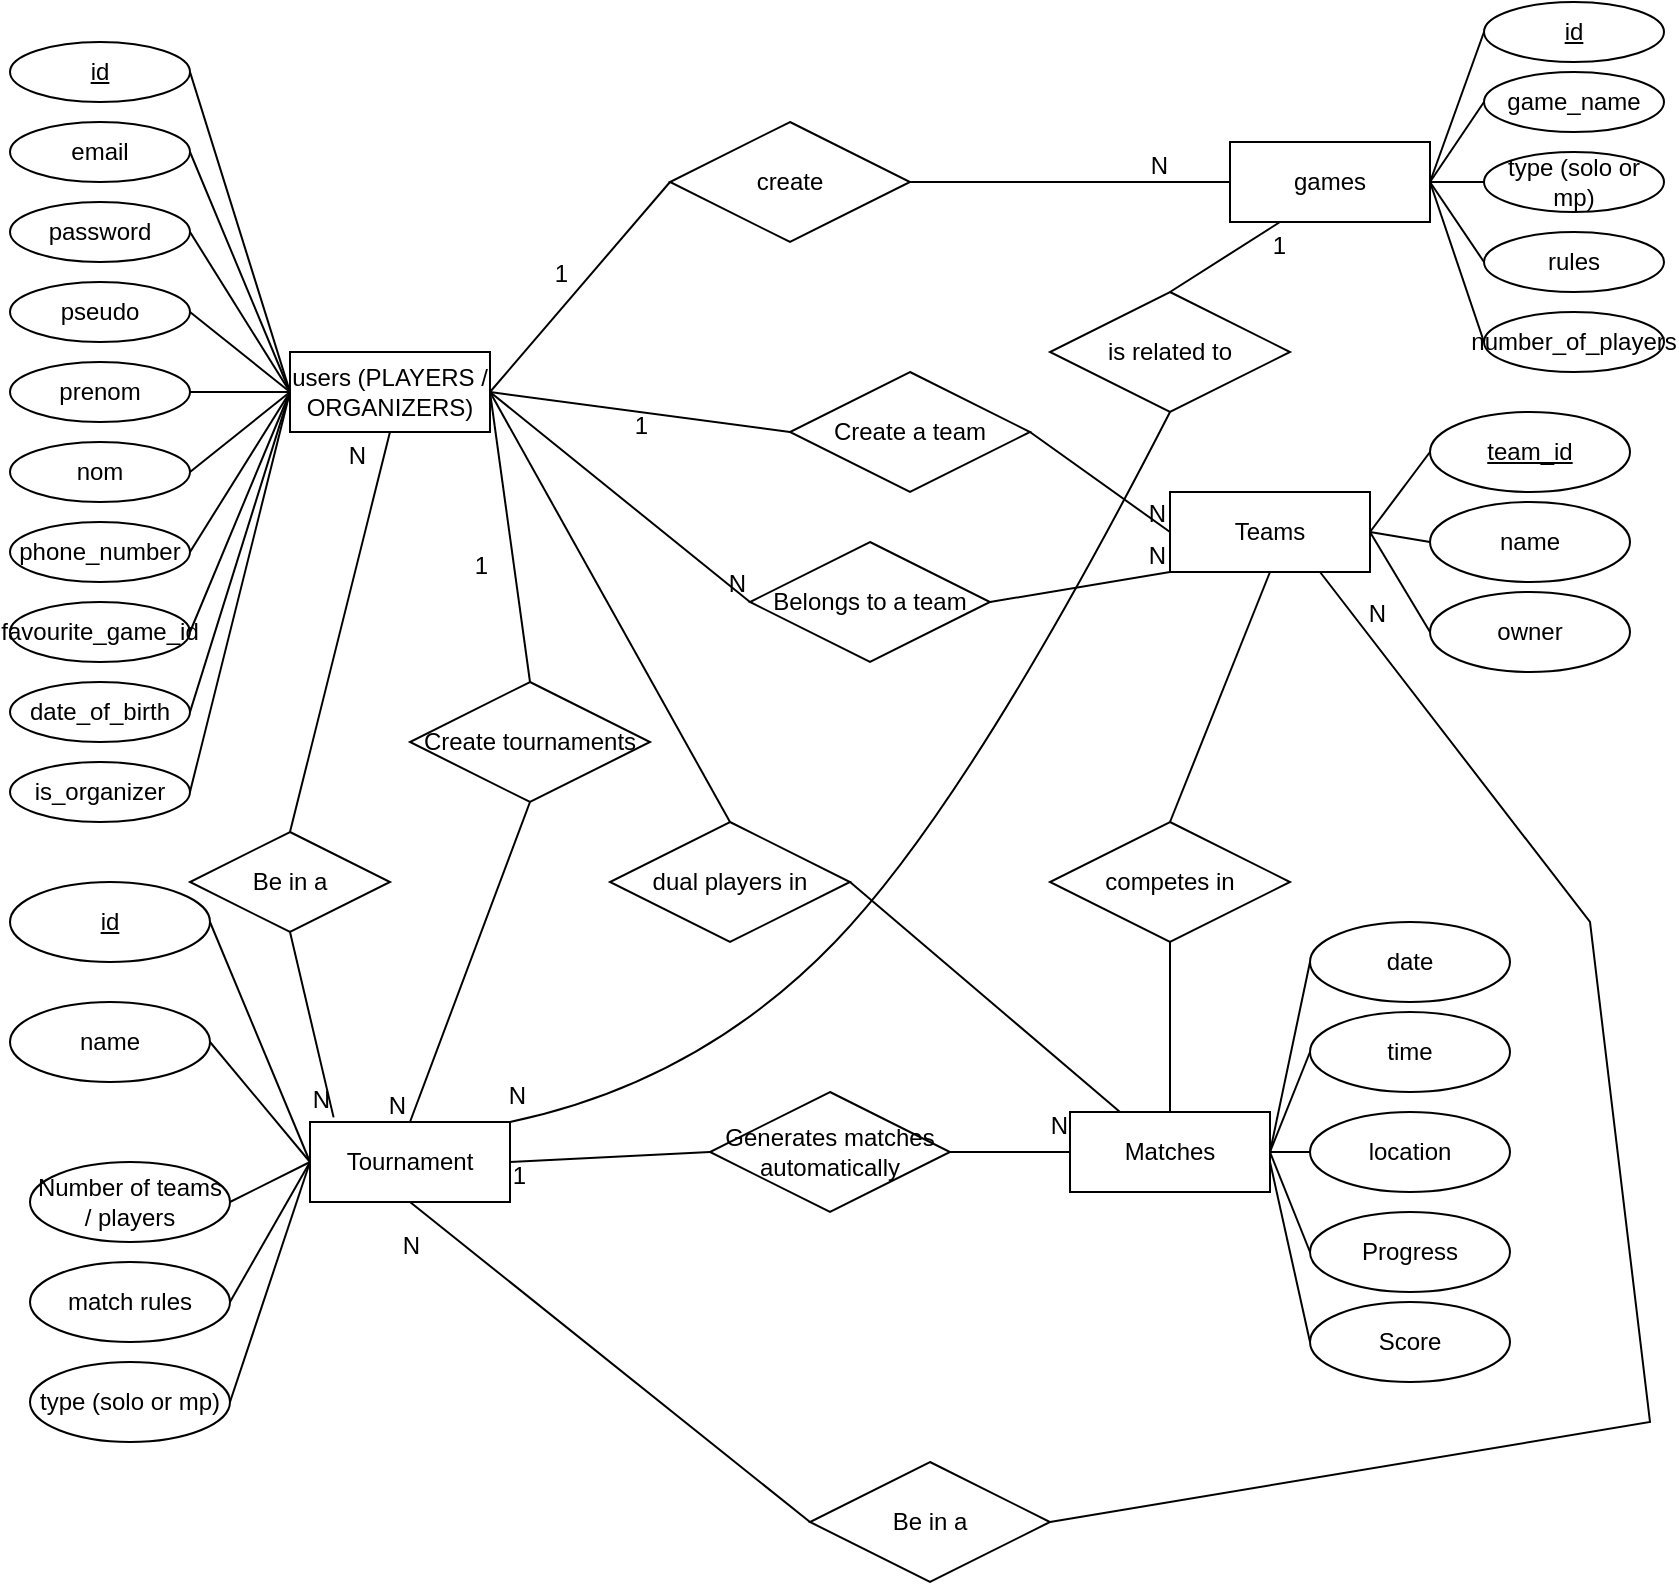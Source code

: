 <mxfile version="24.8.0">
  <diagram name="Page-1" id="dxS2voYi_fQU9Kj5kHAL">
    <mxGraphModel dx="1938" dy="546" grid="1" gridSize="10" guides="1" tooltips="1" connect="1" arrows="1" fold="1" page="1" pageScale="1" pageWidth="827" pageHeight="1169" math="0" shadow="0">
      <root>
        <mxCell id="0" />
        <mxCell id="1" parent="0" />
        <mxCell id="lavEPMPujCgkWkEhyv1W-47" value="number_of_players" style="ellipse;whiteSpace=wrap;html=1;align=center;" parent="1" vertex="1">
          <mxGeometry x="737" y="195" width="90" height="30" as="geometry" />
        </mxCell>
        <mxCell id="lavEPMPujCgkWkEhyv1W-2" value="users (PLAYERS / ORGANIZERS)" style="whiteSpace=wrap;html=1;align=center;" parent="1" vertex="1">
          <mxGeometry x="140" y="215" width="100" height="40" as="geometry" />
        </mxCell>
        <mxCell id="lavEPMPujCgkWkEhyv1W-6" value="email" style="ellipse;whiteSpace=wrap;html=1;align=center;" parent="1" vertex="1">
          <mxGeometry y="100" width="90" height="30" as="geometry" />
        </mxCell>
        <mxCell id="lavEPMPujCgkWkEhyv1W-7" value="password" style="ellipse;whiteSpace=wrap;html=1;align=center;" parent="1" vertex="1">
          <mxGeometry y="140" width="90" height="30" as="geometry" />
        </mxCell>
        <mxCell id="lavEPMPujCgkWkEhyv1W-8" value="pseudo" style="ellipse;whiteSpace=wrap;html=1;align=center;" parent="1" vertex="1">
          <mxGeometry y="180" width="90" height="30" as="geometry" />
        </mxCell>
        <mxCell id="lavEPMPujCgkWkEhyv1W-9" value="prenom" style="ellipse;whiteSpace=wrap;html=1;align=center;" parent="1" vertex="1">
          <mxGeometry y="220" width="90" height="30" as="geometry" />
        </mxCell>
        <mxCell id="lavEPMPujCgkWkEhyv1W-10" value="nom" style="ellipse;whiteSpace=wrap;html=1;align=center;" parent="1" vertex="1">
          <mxGeometry y="260" width="90" height="30" as="geometry" />
        </mxCell>
        <mxCell id="lavEPMPujCgkWkEhyv1W-11" value="phone_number" style="ellipse;whiteSpace=wrap;html=1;align=center;" parent="1" vertex="1">
          <mxGeometry y="300" width="90" height="30" as="geometry" />
        </mxCell>
        <mxCell id="lavEPMPujCgkWkEhyv1W-12" value="favourite_game_id" style="ellipse;whiteSpace=wrap;html=1;align=center;" parent="1" vertex="1">
          <mxGeometry y="340" width="90" height="30" as="geometry" />
        </mxCell>
        <mxCell id="lavEPMPujCgkWkEhyv1W-13" value="date_of_birth" style="ellipse;whiteSpace=wrap;html=1;align=center;" parent="1" vertex="1">
          <mxGeometry y="380" width="90" height="30" as="geometry" />
        </mxCell>
        <mxCell id="lavEPMPujCgkWkEhyv1W-17" value="" style="endArrow=none;html=1;rounded=0;exitX=1;exitY=0.5;exitDx=0;exitDy=0;entryX=0;entryY=0.5;entryDx=0;entryDy=0;" parent="1" source="lavEPMPujCgkWkEhyv1W-6" target="lavEPMPujCgkWkEhyv1W-2" edge="1">
          <mxGeometry relative="1" as="geometry">
            <mxPoint x="180" y="130" as="sourcePoint" />
            <mxPoint x="340" y="130" as="targetPoint" />
          </mxGeometry>
        </mxCell>
        <mxCell id="lavEPMPujCgkWkEhyv1W-18" value="" style="endArrow=none;html=1;rounded=0;exitX=1;exitY=0.5;exitDx=0;exitDy=0;entryX=0;entryY=0.5;entryDx=0;entryDy=0;" parent="1" source="lavEPMPujCgkWkEhyv1W-7" target="lavEPMPujCgkWkEhyv1W-2" edge="1">
          <mxGeometry relative="1" as="geometry">
            <mxPoint x="200" y="130" as="sourcePoint" />
            <mxPoint x="360" y="130" as="targetPoint" />
          </mxGeometry>
        </mxCell>
        <mxCell id="lavEPMPujCgkWkEhyv1W-19" value="" style="endArrow=none;html=1;rounded=0;exitX=1;exitY=0.5;exitDx=0;exitDy=0;entryX=0;entryY=0.5;entryDx=0;entryDy=0;" parent="1" source="lavEPMPujCgkWkEhyv1W-8" target="lavEPMPujCgkWkEhyv1W-2" edge="1">
          <mxGeometry relative="1" as="geometry">
            <mxPoint x="280" y="120" as="sourcePoint" />
            <mxPoint x="440" y="120" as="targetPoint" />
          </mxGeometry>
        </mxCell>
        <mxCell id="lavEPMPujCgkWkEhyv1W-20" value="" style="endArrow=none;html=1;rounded=0;exitX=1;exitY=0.5;exitDx=0;exitDy=0;entryX=0;entryY=0.5;entryDx=0;entryDy=0;" parent="1" source="lavEPMPujCgkWkEhyv1W-9" target="lavEPMPujCgkWkEhyv1W-2" edge="1">
          <mxGeometry relative="1" as="geometry">
            <mxPoint x="200" y="130" as="sourcePoint" />
            <mxPoint x="360" y="130" as="targetPoint" />
          </mxGeometry>
        </mxCell>
        <mxCell id="lavEPMPujCgkWkEhyv1W-21" value="" style="endArrow=none;html=1;rounded=0;exitX=1;exitY=0.5;exitDx=0;exitDy=0;entryX=0;entryY=0.5;entryDx=0;entryDy=0;" parent="1" source="lavEPMPujCgkWkEhyv1W-10" target="lavEPMPujCgkWkEhyv1W-2" edge="1">
          <mxGeometry relative="1" as="geometry">
            <mxPoint x="260" y="150" as="sourcePoint" />
            <mxPoint x="420" y="150" as="targetPoint" />
          </mxGeometry>
        </mxCell>
        <mxCell id="lavEPMPujCgkWkEhyv1W-22" value="" style="endArrow=none;html=1;rounded=0;exitX=1;exitY=0.5;exitDx=0;exitDy=0;entryX=0;entryY=0.5;entryDx=0;entryDy=0;" parent="1" source="lavEPMPujCgkWkEhyv1W-11" target="lavEPMPujCgkWkEhyv1W-2" edge="1">
          <mxGeometry relative="1" as="geometry">
            <mxPoint x="220" y="320" as="sourcePoint" />
            <mxPoint x="380" y="320" as="targetPoint" />
          </mxGeometry>
        </mxCell>
        <mxCell id="lavEPMPujCgkWkEhyv1W-23" value="" style="endArrow=none;html=1;rounded=0;exitX=1;exitY=0.5;exitDx=0;exitDy=0;entryX=0;entryY=0.5;entryDx=0;entryDy=0;" parent="1" source="lavEPMPujCgkWkEhyv1W-12" target="lavEPMPujCgkWkEhyv1W-2" edge="1">
          <mxGeometry relative="1" as="geometry">
            <mxPoint x="170" y="360" as="sourcePoint" />
            <mxPoint x="230" y="340" as="targetPoint" />
          </mxGeometry>
        </mxCell>
        <mxCell id="lavEPMPujCgkWkEhyv1W-24" value="" style="endArrow=none;html=1;rounded=0;exitX=1;exitY=0.5;exitDx=0;exitDy=0;entryX=0;entryY=0.5;entryDx=0;entryDy=0;" parent="1" source="lavEPMPujCgkWkEhyv1W-13" target="lavEPMPujCgkWkEhyv1W-2" edge="1">
          <mxGeometry relative="1" as="geometry">
            <mxPoint x="130" y="400" as="sourcePoint" />
            <mxPoint x="180" y="350" as="targetPoint" />
          </mxGeometry>
        </mxCell>
        <mxCell id="lavEPMPujCgkWkEhyv1W-25" value="create" style="shape=rhombus;perimeter=rhombusPerimeter;whiteSpace=wrap;html=1;align=center;" parent="1" vertex="1">
          <mxGeometry x="330" y="100" width="120" height="60" as="geometry" />
        </mxCell>
        <mxCell id="lavEPMPujCgkWkEhyv1W-27" value="" style="endArrow=none;html=1;rounded=0;exitX=1;exitY=0.5;exitDx=0;exitDy=0;entryX=0;entryY=0.5;entryDx=0;entryDy=0;" parent="1" source="lavEPMPujCgkWkEhyv1W-2" target="lavEPMPujCgkWkEhyv1W-25" edge="1">
          <mxGeometry relative="1" as="geometry">
            <mxPoint x="270" y="230" as="sourcePoint" />
            <mxPoint x="430" y="230" as="targetPoint" />
          </mxGeometry>
        </mxCell>
        <mxCell id="lavEPMPujCgkWkEhyv1W-28" value="1" style="resizable=0;html=1;whiteSpace=wrap;align=right;verticalAlign=bottom;" parent="lavEPMPujCgkWkEhyv1W-27" connectable="0" vertex="1">
          <mxGeometry x="1" relative="1" as="geometry">
            <mxPoint x="-50" y="55" as="offset" />
          </mxGeometry>
        </mxCell>
        <mxCell id="lavEPMPujCgkWkEhyv1W-29" value="" style="endArrow=none;html=1;rounded=0;exitX=1;exitY=0.5;exitDx=0;exitDy=0;entryX=0;entryY=0.5;entryDx=0;entryDy=0;" parent="1" source="lavEPMPujCgkWkEhyv1W-25" target="lavEPMPujCgkWkEhyv1W-31" edge="1">
          <mxGeometry relative="1" as="geometry">
            <mxPoint x="460" y="240" as="sourcePoint" />
            <mxPoint x="620" y="240" as="targetPoint" />
          </mxGeometry>
        </mxCell>
        <mxCell id="lavEPMPujCgkWkEhyv1W-30" value="N" style="resizable=0;html=1;whiteSpace=wrap;align=right;verticalAlign=bottom;" parent="lavEPMPujCgkWkEhyv1W-29" connectable="0" vertex="1">
          <mxGeometry x="1" relative="1" as="geometry">
            <mxPoint x="-30" as="offset" />
          </mxGeometry>
        </mxCell>
        <mxCell id="lavEPMPujCgkWkEhyv1W-31" value="games" style="whiteSpace=wrap;html=1;align=center;" parent="1" vertex="1">
          <mxGeometry x="610" y="110" width="100" height="40" as="geometry" />
        </mxCell>
        <mxCell id="lavEPMPujCgkWkEhyv1W-33" value="game_name" style="ellipse;whiteSpace=wrap;html=1;align=center;" parent="1" vertex="1">
          <mxGeometry x="737" y="75" width="90" height="30" as="geometry" />
        </mxCell>
        <mxCell id="lavEPMPujCgkWkEhyv1W-34" value="type (solo or mp)" style="ellipse;whiteSpace=wrap;html=1;align=center;" parent="1" vertex="1">
          <mxGeometry x="737" y="115" width="90" height="30" as="geometry" />
        </mxCell>
        <mxCell id="lavEPMPujCgkWkEhyv1W-35" value="rules" style="ellipse;whiteSpace=wrap;html=1;align=center;" parent="1" vertex="1">
          <mxGeometry x="737" y="155" width="90" height="30" as="geometry" />
        </mxCell>
        <mxCell id="lavEPMPujCgkWkEhyv1W-50" value="" style="endArrow=none;html=1;rounded=0;exitX=1;exitY=0.5;exitDx=0;exitDy=0;entryX=0;entryY=0.5;entryDx=0;entryDy=0;" parent="1" source="lavEPMPujCgkWkEhyv1W-31" target="lavEPMPujCgkWkEhyv1W-33" edge="1">
          <mxGeometry relative="1" as="geometry">
            <mxPoint x="590" y="290" as="sourcePoint" />
            <mxPoint x="750" y="290" as="targetPoint" />
          </mxGeometry>
        </mxCell>
        <mxCell id="lavEPMPujCgkWkEhyv1W-51" value="" style="endArrow=none;html=1;rounded=0;exitX=1;exitY=0.5;exitDx=0;exitDy=0;entryX=0;entryY=0.5;entryDx=0;entryDy=0;" parent="1" source="lavEPMPujCgkWkEhyv1W-31" target="lavEPMPujCgkWkEhyv1W-34" edge="1">
          <mxGeometry relative="1" as="geometry">
            <mxPoint x="640" y="230" as="sourcePoint" />
            <mxPoint x="800" y="230" as="targetPoint" />
          </mxGeometry>
        </mxCell>
        <mxCell id="lavEPMPujCgkWkEhyv1W-52" value="" style="endArrow=none;html=1;rounded=0;exitX=1;exitY=0.5;exitDx=0;exitDy=0;entryX=0;entryY=0.5;entryDx=0;entryDy=0;" parent="1" source="lavEPMPujCgkWkEhyv1W-31" target="lavEPMPujCgkWkEhyv1W-35" edge="1">
          <mxGeometry relative="1" as="geometry">
            <mxPoint x="640" y="220" as="sourcePoint" />
            <mxPoint x="800" y="220" as="targetPoint" />
          </mxGeometry>
        </mxCell>
        <mxCell id="lavEPMPujCgkWkEhyv1W-53" value="" style="endArrow=none;html=1;rounded=0;exitX=1;exitY=0.5;exitDx=0;exitDy=0;entryX=0;entryY=0.5;entryDx=0;entryDy=0;" parent="1" source="lavEPMPujCgkWkEhyv1W-31" target="lavEPMPujCgkWkEhyv1W-47" edge="1">
          <mxGeometry relative="1" as="geometry">
            <mxPoint x="667" y="320" as="sourcePoint" />
            <mxPoint x="827" y="320" as="targetPoint" />
          </mxGeometry>
        </mxCell>
        <mxCell id="lavEPMPujCgkWkEhyv1W-54" value="Create tournaments" style="shape=rhombus;perimeter=rhombusPerimeter;whiteSpace=wrap;html=1;align=center;" parent="1" vertex="1">
          <mxGeometry x="200" y="380" width="120" height="60" as="geometry" />
        </mxCell>
        <mxCell id="lavEPMPujCgkWkEhyv1W-56" value="" style="endArrow=none;html=1;rounded=0;exitX=1;exitY=0.5;exitDx=0;exitDy=0;entryX=0.5;entryY=0;entryDx=0;entryDy=0;" parent="1" source="lavEPMPujCgkWkEhyv1W-2" target="lavEPMPujCgkWkEhyv1W-54" edge="1">
          <mxGeometry relative="1" as="geometry">
            <mxPoint x="260" y="330" as="sourcePoint" />
            <mxPoint x="420" y="330" as="targetPoint" />
          </mxGeometry>
        </mxCell>
        <mxCell id="lavEPMPujCgkWkEhyv1W-57" value="1" style="resizable=0;html=1;whiteSpace=wrap;align=right;verticalAlign=bottom;" parent="lavEPMPujCgkWkEhyv1W-56" connectable="0" vertex="1">
          <mxGeometry x="1" relative="1" as="geometry">
            <mxPoint x="-20" y="-50" as="offset" />
          </mxGeometry>
        </mxCell>
        <mxCell id="lavEPMPujCgkWkEhyv1W-58" value="" style="endArrow=none;html=1;rounded=0;exitX=0.5;exitY=1;exitDx=0;exitDy=0;entryX=0.5;entryY=0;entryDx=0;entryDy=0;" parent="1" source="lavEPMPujCgkWkEhyv1W-54" target="lavEPMPujCgkWkEhyv1W-60" edge="1">
          <mxGeometry relative="1" as="geometry">
            <mxPoint x="300" y="560" as="sourcePoint" />
            <mxPoint x="210" y="550" as="targetPoint" />
          </mxGeometry>
        </mxCell>
        <mxCell id="lavEPMPujCgkWkEhyv1W-59" value="N" style="resizable=0;html=1;whiteSpace=wrap;align=right;verticalAlign=bottom;" parent="lavEPMPujCgkWkEhyv1W-58" connectable="0" vertex="1">
          <mxGeometry x="1" relative="1" as="geometry" />
        </mxCell>
        <mxCell id="lavEPMPujCgkWkEhyv1W-60" value="Tournament" style="whiteSpace=wrap;html=1;align=center;" parent="1" vertex="1">
          <mxGeometry x="150" y="600" width="100" height="40" as="geometry" />
        </mxCell>
        <mxCell id="lavEPMPujCgkWkEhyv1W-62" value="Number of teams / players" style="ellipse;whiteSpace=wrap;html=1;align=center;" parent="1" vertex="1">
          <mxGeometry x="10" y="620" width="100" height="40" as="geometry" />
        </mxCell>
        <mxCell id="lavEPMPujCgkWkEhyv1W-63" value="match rules" style="ellipse;whiteSpace=wrap;html=1;align=center;" parent="1" vertex="1">
          <mxGeometry x="10" y="670" width="100" height="40" as="geometry" />
        </mxCell>
        <mxCell id="lavEPMPujCgkWkEhyv1W-67" value="" style="endArrow=none;html=1;rounded=0;exitX=1;exitY=0.5;exitDx=0;exitDy=0;entryX=0;entryY=0.5;entryDx=0;entryDy=0;" parent="1" source="lavEPMPujCgkWkEhyv1W-62" target="lavEPMPujCgkWkEhyv1W-60" edge="1">
          <mxGeometry relative="1" as="geometry">
            <mxPoint x="200" y="650" as="sourcePoint" />
            <mxPoint x="360" y="650" as="targetPoint" />
          </mxGeometry>
        </mxCell>
        <mxCell id="lavEPMPujCgkWkEhyv1W-69" value="" style="endArrow=none;html=1;rounded=0;exitX=1;exitY=0.5;exitDx=0;exitDy=0;entryX=0;entryY=0.5;entryDx=0;entryDy=0;" parent="1" source="lavEPMPujCgkWkEhyv1W-63" target="lavEPMPujCgkWkEhyv1W-60" edge="1">
          <mxGeometry relative="1" as="geometry">
            <mxPoint x="160" y="680" as="sourcePoint" />
            <mxPoint x="320" y="680" as="targetPoint" />
          </mxGeometry>
        </mxCell>
        <mxCell id="lavEPMPujCgkWkEhyv1W-70" value="Create a team" style="shape=rhombus;perimeter=rhombusPerimeter;whiteSpace=wrap;html=1;align=center;" parent="1" vertex="1">
          <mxGeometry x="390" y="225" width="120" height="60" as="geometry" />
        </mxCell>
        <mxCell id="lavEPMPujCgkWkEhyv1W-76" value="" style="endArrow=none;html=1;rounded=0;exitX=1;exitY=0.5;exitDx=0;exitDy=0;entryX=0;entryY=0.5;entryDx=0;entryDy=0;" parent="1" source="lavEPMPujCgkWkEhyv1W-2" target="lavEPMPujCgkWkEhyv1W-70" edge="1">
          <mxGeometry relative="1" as="geometry">
            <mxPoint x="260" y="230" as="sourcePoint" />
            <mxPoint x="420" y="230" as="targetPoint" />
          </mxGeometry>
        </mxCell>
        <mxCell id="lavEPMPujCgkWkEhyv1W-77" value="1" style="resizable=0;html=1;whiteSpace=wrap;align=right;verticalAlign=bottom;" parent="lavEPMPujCgkWkEhyv1W-76" connectable="0" vertex="1">
          <mxGeometry x="1" relative="1" as="geometry">
            <mxPoint x="-70" y="5" as="offset" />
          </mxGeometry>
        </mxCell>
        <mxCell id="lavEPMPujCgkWkEhyv1W-78" value="Teams" style="whiteSpace=wrap;html=1;align=center;" parent="1" vertex="1">
          <mxGeometry x="580" y="285" width="100" height="40" as="geometry" />
        </mxCell>
        <mxCell id="lavEPMPujCgkWkEhyv1W-79" value="" style="endArrow=none;html=1;rounded=0;exitX=1;exitY=0.5;exitDx=0;exitDy=0;entryX=0;entryY=0.5;entryDx=0;entryDy=0;" parent="1" source="lavEPMPujCgkWkEhyv1W-70" target="lavEPMPujCgkWkEhyv1W-78" edge="1">
          <mxGeometry relative="1" as="geometry">
            <mxPoint x="560" y="260" as="sourcePoint" />
            <mxPoint x="720" y="260" as="targetPoint" />
          </mxGeometry>
        </mxCell>
        <mxCell id="lavEPMPujCgkWkEhyv1W-80" value="N" style="resizable=0;html=1;whiteSpace=wrap;align=right;verticalAlign=bottom;" parent="lavEPMPujCgkWkEhyv1W-79" connectable="0" vertex="1">
          <mxGeometry x="1" relative="1" as="geometry" />
        </mxCell>
        <mxCell id="lavEPMPujCgkWkEhyv1W-82" value="name" style="ellipse;whiteSpace=wrap;html=1;align=center;" parent="1" vertex="1">
          <mxGeometry x="710" y="290" width="100" height="40" as="geometry" />
        </mxCell>
        <mxCell id="lavEPMPujCgkWkEhyv1W-85" value="" style="endArrow=none;html=1;rounded=0;exitX=1;exitY=0.5;exitDx=0;exitDy=0;entryX=0;entryY=0.5;entryDx=0;entryDy=0;" parent="1" source="lavEPMPujCgkWkEhyv1W-78" target="lavEPMPujCgkWkEhyv1W-82" edge="1">
          <mxGeometry relative="1" as="geometry">
            <mxPoint x="710" y="380" as="sourcePoint" />
            <mxPoint x="870" y="380" as="targetPoint" />
          </mxGeometry>
        </mxCell>
        <mxCell id="lavEPMPujCgkWkEhyv1W-86" value="Belongs to a team" style="shape=rhombus;perimeter=rhombusPerimeter;whiteSpace=wrap;html=1;align=center;" parent="1" vertex="1">
          <mxGeometry x="370" y="310" width="120" height="60" as="geometry" />
        </mxCell>
        <mxCell id="lavEPMPujCgkWkEhyv1W-88" value="" style="endArrow=none;html=1;rounded=0;exitX=1;exitY=0.5;exitDx=0;exitDy=0;entryX=0;entryY=0.5;entryDx=0;entryDy=0;" parent="1" source="lavEPMPujCgkWkEhyv1W-2" target="lavEPMPujCgkWkEhyv1W-86" edge="1">
          <mxGeometry relative="1" as="geometry">
            <mxPoint x="330" y="320" as="sourcePoint" />
            <mxPoint x="490" y="320" as="targetPoint" />
          </mxGeometry>
        </mxCell>
        <mxCell id="lavEPMPujCgkWkEhyv1W-89" value="N" style="resizable=0;html=1;whiteSpace=wrap;align=right;verticalAlign=bottom;" parent="lavEPMPujCgkWkEhyv1W-88" connectable="0" vertex="1">
          <mxGeometry x="1" relative="1" as="geometry" />
        </mxCell>
        <mxCell id="lavEPMPujCgkWkEhyv1W-91" value="" style="endArrow=none;html=1;rounded=0;exitX=1;exitY=0.5;exitDx=0;exitDy=0;entryX=0;entryY=1;entryDx=0;entryDy=0;" parent="1" source="lavEPMPujCgkWkEhyv1W-86" target="lavEPMPujCgkWkEhyv1W-78" edge="1">
          <mxGeometry relative="1" as="geometry">
            <mxPoint x="560" y="380" as="sourcePoint" />
            <mxPoint x="720" y="380" as="targetPoint" />
          </mxGeometry>
        </mxCell>
        <mxCell id="lavEPMPujCgkWkEhyv1W-92" value="N" style="resizable=0;html=1;whiteSpace=wrap;align=right;verticalAlign=bottom;" parent="lavEPMPujCgkWkEhyv1W-91" connectable="0" vertex="1">
          <mxGeometry x="1" relative="1" as="geometry" />
        </mxCell>
        <mxCell id="lavEPMPujCgkWkEhyv1W-99" value="Generates matches automatically" style="shape=rhombus;perimeter=rhombusPerimeter;whiteSpace=wrap;html=1;align=center;" parent="1" vertex="1">
          <mxGeometry x="350" y="585" width="120" height="60" as="geometry" />
        </mxCell>
        <mxCell id="lavEPMPujCgkWkEhyv1W-102" value="Matches" style="whiteSpace=wrap;html=1;align=center;" parent="1" vertex="1">
          <mxGeometry x="530" y="595" width="100" height="40" as="geometry" />
        </mxCell>
        <mxCell id="lavEPMPujCgkWkEhyv1W-103" value="date" style="ellipse;whiteSpace=wrap;html=1;align=center;" parent="1" vertex="1">
          <mxGeometry x="650" y="500" width="100" height="40" as="geometry" />
        </mxCell>
        <mxCell id="lavEPMPujCgkWkEhyv1W-104" value="time" style="ellipse;whiteSpace=wrap;html=1;align=center;" parent="1" vertex="1">
          <mxGeometry x="650" y="545" width="100" height="40" as="geometry" />
        </mxCell>
        <mxCell id="lavEPMPujCgkWkEhyv1W-105" value="location" style="ellipse;whiteSpace=wrap;html=1;align=center;" parent="1" vertex="1">
          <mxGeometry x="650" y="595" width="100" height="40" as="geometry" />
        </mxCell>
        <mxCell id="lavEPMPujCgkWkEhyv1W-106" value="" style="endArrow=none;html=1;rounded=0;entryX=0;entryY=0.5;entryDx=0;entryDy=0;exitX=1;exitY=0.5;exitDx=0;exitDy=0;" parent="1" source="lavEPMPujCgkWkEhyv1W-102" target="lavEPMPujCgkWkEhyv1W-104" edge="1">
          <mxGeometry relative="1" as="geometry">
            <mxPoint x="320" y="710" as="sourcePoint" />
            <mxPoint x="480" y="710" as="targetPoint" />
          </mxGeometry>
        </mxCell>
        <mxCell id="lavEPMPujCgkWkEhyv1W-107" value="" style="endArrow=none;html=1;rounded=0;entryX=0;entryY=0.5;entryDx=0;entryDy=0;exitX=1;exitY=0.5;exitDx=0;exitDy=0;" parent="1" source="lavEPMPujCgkWkEhyv1W-102" target="lavEPMPujCgkWkEhyv1W-103" edge="1">
          <mxGeometry relative="1" as="geometry">
            <mxPoint x="630" y="620" as="sourcePoint" />
            <mxPoint x="470" y="740" as="targetPoint" />
          </mxGeometry>
        </mxCell>
        <mxCell id="lavEPMPujCgkWkEhyv1W-108" value="" style="endArrow=none;html=1;rounded=0;exitX=1;exitY=0.5;exitDx=0;exitDy=0;entryX=0;entryY=0.5;entryDx=0;entryDy=0;" parent="1" source="lavEPMPujCgkWkEhyv1W-102" target="lavEPMPujCgkWkEhyv1W-105" edge="1">
          <mxGeometry relative="1" as="geometry">
            <mxPoint x="610" y="710" as="sourcePoint" />
            <mxPoint x="770" y="710" as="targetPoint" />
          </mxGeometry>
        </mxCell>
        <mxCell id="lavEPMPujCgkWkEhyv1W-111" value="Progress" style="ellipse;whiteSpace=wrap;html=1;align=center;" parent="1" vertex="1">
          <mxGeometry x="650" y="645" width="100" height="40" as="geometry" />
        </mxCell>
        <mxCell id="lavEPMPujCgkWkEhyv1W-112" value="Score" style="ellipse;whiteSpace=wrap;html=1;align=center;" parent="1" vertex="1">
          <mxGeometry x="650" y="690" width="100" height="40" as="geometry" />
        </mxCell>
        <mxCell id="lavEPMPujCgkWkEhyv1W-113" value="" style="endArrow=none;html=1;rounded=0;exitX=1;exitY=0.5;exitDx=0;exitDy=0;entryX=0;entryY=0.5;entryDx=0;entryDy=0;" parent="1" source="lavEPMPujCgkWkEhyv1W-102" target="lavEPMPujCgkWkEhyv1W-111" edge="1">
          <mxGeometry relative="1" as="geometry">
            <mxPoint x="470" y="700" as="sourcePoint" />
            <mxPoint x="630" y="700" as="targetPoint" />
          </mxGeometry>
        </mxCell>
        <mxCell id="lavEPMPujCgkWkEhyv1W-114" value="" style="endArrow=none;html=1;rounded=0;entryX=0;entryY=0.5;entryDx=0;entryDy=0;" parent="1" target="lavEPMPujCgkWkEhyv1W-112" edge="1">
          <mxGeometry relative="1" as="geometry">
            <mxPoint x="630" y="620" as="sourcePoint" />
            <mxPoint x="570" y="750" as="targetPoint" />
          </mxGeometry>
        </mxCell>
        <mxCell id="lavEPMPujCgkWkEhyv1W-115" value="competes in" style="shape=rhombus;perimeter=rhombusPerimeter;whiteSpace=wrap;html=1;align=center;" parent="1" vertex="1">
          <mxGeometry x="520" y="450" width="120" height="60" as="geometry" />
        </mxCell>
        <mxCell id="lavEPMPujCgkWkEhyv1W-116" value="" style="endArrow=none;html=1;rounded=0;entryX=0.5;entryY=1;entryDx=0;entryDy=0;exitX=0.5;exitY=0;exitDx=0;exitDy=0;" parent="1" source="lavEPMPujCgkWkEhyv1W-102" target="lavEPMPujCgkWkEhyv1W-115" edge="1">
          <mxGeometry relative="1" as="geometry">
            <mxPoint x="310" y="520" as="sourcePoint" />
            <mxPoint x="470" y="520" as="targetPoint" />
          </mxGeometry>
        </mxCell>
        <mxCell id="lavEPMPujCgkWkEhyv1W-119" value="" style="endArrow=none;html=1;rounded=0;exitX=0.5;exitY=0;exitDx=0;exitDy=0;entryX=0.5;entryY=1;entryDx=0;entryDy=0;" parent="1" source="lavEPMPujCgkWkEhyv1W-115" target="lavEPMPujCgkWkEhyv1W-78" edge="1">
          <mxGeometry relative="1" as="geometry">
            <mxPoint x="370" y="480" as="sourcePoint" />
            <mxPoint x="530" y="480" as="targetPoint" />
          </mxGeometry>
        </mxCell>
        <mxCell id="lavEPMPujCgkWkEhyv1W-120" value="dual players in" style="shape=rhombus;perimeter=rhombusPerimeter;whiteSpace=wrap;html=1;align=center;" parent="1" vertex="1">
          <mxGeometry x="300" y="450" width="120" height="60" as="geometry" />
        </mxCell>
        <mxCell id="lavEPMPujCgkWkEhyv1W-121" value="" style="endArrow=none;html=1;rounded=0;exitX=1;exitY=0.5;exitDx=0;exitDy=0;entryX=0.5;entryY=0;entryDx=0;entryDy=0;" parent="1" source="lavEPMPujCgkWkEhyv1W-2" target="lavEPMPujCgkWkEhyv1W-120" edge="1">
          <mxGeometry relative="1" as="geometry">
            <mxPoint x="270" y="410" as="sourcePoint" />
            <mxPoint x="430" y="410" as="targetPoint" />
          </mxGeometry>
        </mxCell>
        <mxCell id="lavEPMPujCgkWkEhyv1W-122" value="" style="endArrow=none;html=1;rounded=0;exitX=1;exitY=0.5;exitDx=0;exitDy=0;entryX=0.25;entryY=0;entryDx=0;entryDy=0;" parent="1" source="lavEPMPujCgkWkEhyv1W-120" target="lavEPMPujCgkWkEhyv1W-102" edge="1">
          <mxGeometry relative="1" as="geometry">
            <mxPoint x="440" y="550" as="sourcePoint" />
            <mxPoint x="600" y="550" as="targetPoint" />
          </mxGeometry>
        </mxCell>
        <mxCell id="lavEPMPujCgkWkEhyv1W-123" value="Be in a" style="shape=rhombus;perimeter=rhombusPerimeter;whiteSpace=wrap;html=1;align=center;" parent="1" vertex="1">
          <mxGeometry x="90" y="455" width="100" height="50" as="geometry" />
        </mxCell>
        <mxCell id="lavEPMPujCgkWkEhyv1W-124" value="" style="endArrow=none;html=1;rounded=0;exitX=0.5;exitY=1;exitDx=0;exitDy=0;entryX=0.118;entryY=-0.058;entryDx=0;entryDy=0;entryPerimeter=0;" parent="1" source="lavEPMPujCgkWkEhyv1W-123" target="lavEPMPujCgkWkEhyv1W-60" edge="1">
          <mxGeometry relative="1" as="geometry">
            <mxPoint x="80" y="540" as="sourcePoint" />
            <mxPoint x="240" y="540" as="targetPoint" />
          </mxGeometry>
        </mxCell>
        <mxCell id="lavEPMPujCgkWkEhyv1W-125" value="N" style="resizable=0;html=1;whiteSpace=wrap;align=right;verticalAlign=bottom;" parent="lavEPMPujCgkWkEhyv1W-124" connectable="0" vertex="1">
          <mxGeometry x="1" relative="1" as="geometry" />
        </mxCell>
        <mxCell id="lavEPMPujCgkWkEhyv1W-126" value="" style="endArrow=none;html=1;rounded=0;exitX=0.5;exitY=0;exitDx=0;exitDy=0;entryX=0.5;entryY=1;entryDx=0;entryDy=0;" parent="1" source="lavEPMPujCgkWkEhyv1W-123" target="lavEPMPujCgkWkEhyv1W-2" edge="1">
          <mxGeometry relative="1" as="geometry">
            <mxPoint x="120" y="400" as="sourcePoint" />
            <mxPoint x="200" y="300" as="targetPoint" />
          </mxGeometry>
        </mxCell>
        <mxCell id="lavEPMPujCgkWkEhyv1W-127" value="N" style="resizable=0;html=1;whiteSpace=wrap;align=right;verticalAlign=bottom;" parent="lavEPMPujCgkWkEhyv1W-126" connectable="0" vertex="1">
          <mxGeometry x="1" relative="1" as="geometry">
            <mxPoint x="-10" y="20" as="offset" />
          </mxGeometry>
        </mxCell>
        <mxCell id="lavEPMPujCgkWkEhyv1W-128" value="" style="endArrow=none;html=1;rounded=0;entryX=0.5;entryY=1;entryDx=0;entryDy=0;exitX=0;exitY=0.5;exitDx=0;exitDy=0;" parent="1" source="lavEPMPujCgkWkEhyv1W-130" target="lavEPMPujCgkWkEhyv1W-60" edge="1">
          <mxGeometry relative="1" as="geometry">
            <mxPoint x="414" y="810" as="sourcePoint" />
            <mxPoint x="214" y="650" as="targetPoint" />
          </mxGeometry>
        </mxCell>
        <mxCell id="lavEPMPujCgkWkEhyv1W-129" value="N" style="resizable=0;html=1;whiteSpace=wrap;align=right;verticalAlign=bottom;" parent="lavEPMPujCgkWkEhyv1W-128" connectable="0" vertex="1">
          <mxGeometry x="1" relative="1" as="geometry">
            <mxPoint x="6" y="30" as="offset" />
          </mxGeometry>
        </mxCell>
        <mxCell id="lavEPMPujCgkWkEhyv1W-130" value="Be in a" style="shape=rhombus;perimeter=rhombusPerimeter;whiteSpace=wrap;html=1;align=center;" parent="1" vertex="1">
          <mxGeometry x="400" y="770" width="120" height="60" as="geometry" />
        </mxCell>
        <mxCell id="lavEPMPujCgkWkEhyv1W-134" value="" style="endArrow=none;html=1;rounded=0;exitX=1;exitY=0.5;exitDx=0;exitDy=0;entryX=0.75;entryY=1;entryDx=0;entryDy=0;" parent="1" source="lavEPMPujCgkWkEhyv1W-130" target="lavEPMPujCgkWkEhyv1W-78" edge="1">
          <mxGeometry relative="1" as="geometry">
            <mxPoint x="570" y="790" as="sourcePoint" />
            <mxPoint x="800" y="490" as="targetPoint" />
            <Array as="points">
              <mxPoint x="820" y="750" />
              <mxPoint x="790" y="500" />
            </Array>
          </mxGeometry>
        </mxCell>
        <mxCell id="lavEPMPujCgkWkEhyv1W-135" value="N" style="resizable=0;html=1;whiteSpace=wrap;align=right;verticalAlign=bottom;" parent="lavEPMPujCgkWkEhyv1W-134" connectable="0" vertex="1">
          <mxGeometry x="1" relative="1" as="geometry">
            <mxPoint x="35" y="30" as="offset" />
          </mxGeometry>
        </mxCell>
        <mxCell id="lavEPMPujCgkWkEhyv1W-137" value="type (solo or mp)" style="ellipse;whiteSpace=wrap;html=1;align=center;" parent="1" vertex="1">
          <mxGeometry x="10" y="720" width="100" height="40" as="geometry" />
        </mxCell>
        <mxCell id="lavEPMPujCgkWkEhyv1W-138" value="" style="endArrow=none;html=1;rounded=0;exitX=1;exitY=0.5;exitDx=0;exitDy=0;entryX=0;entryY=0.5;entryDx=0;entryDy=0;" parent="1" source="lavEPMPujCgkWkEhyv1W-137" target="lavEPMPujCgkWkEhyv1W-60" edge="1">
          <mxGeometry relative="1" as="geometry">
            <mxPoint x="170" y="740" as="sourcePoint" />
            <mxPoint x="330" y="740" as="targetPoint" />
          </mxGeometry>
        </mxCell>
        <mxCell id="B6HNFm0Yo7bY1uhDugmk-1" value="is_organizer" style="ellipse;whiteSpace=wrap;html=1;align=center;" parent="1" vertex="1">
          <mxGeometry y="420" width="90" height="30" as="geometry" />
        </mxCell>
        <mxCell id="B6HNFm0Yo7bY1uhDugmk-3" value="name" style="ellipse;whiteSpace=wrap;html=1;align=center;" parent="1" vertex="1">
          <mxGeometry y="540" width="100" height="40" as="geometry" />
        </mxCell>
        <mxCell id="B6HNFm0Yo7bY1uhDugmk-4" value="" style="endArrow=none;html=1;rounded=0;exitX=1;exitY=0.5;exitDx=0;exitDy=0;" parent="1" source="B6HNFm0Yo7bY1uhDugmk-3" edge="1">
          <mxGeometry relative="1" as="geometry">
            <mxPoint x="420" y="700" as="sourcePoint" />
            <mxPoint x="150" y="620" as="targetPoint" />
          </mxGeometry>
        </mxCell>
        <mxCell id="B6HNFm0Yo7bY1uhDugmk-5" value="" style="endArrow=none;html=1;rounded=0;exitX=1;exitY=0.5;exitDx=0;exitDy=0;entryX=0;entryY=0.5;entryDx=0;entryDy=0;" parent="1" source="B6HNFm0Yo7bY1uhDugmk-1" target="lavEPMPujCgkWkEhyv1W-2" edge="1">
          <mxGeometry relative="1" as="geometry">
            <mxPoint x="170" y="460" as="sourcePoint" />
            <mxPoint x="150" y="359.439" as="targetPoint" />
          </mxGeometry>
        </mxCell>
        <mxCell id="OqXhZIeqQK1dyakbG7ov-1" value="" style="endArrow=none;html=1;rounded=0;fontSize=12;startSize=8;endSize=8;curved=1;exitX=1;exitY=0.5;exitDx=0;exitDy=0;entryX=0;entryY=0.5;entryDx=0;entryDy=0;" parent="1" source="lavEPMPujCgkWkEhyv1W-60" target="lavEPMPujCgkWkEhyv1W-99" edge="1">
          <mxGeometry relative="1" as="geometry">
            <mxPoint x="420" y="690" as="sourcePoint" />
            <mxPoint x="580" y="690" as="targetPoint" />
          </mxGeometry>
        </mxCell>
        <mxCell id="OqXhZIeqQK1dyakbG7ov-2" value="1" style="resizable=0;html=1;whiteSpace=wrap;align=right;verticalAlign=bottom;" parent="OqXhZIeqQK1dyakbG7ov-1" connectable="0" vertex="1">
          <mxGeometry x="1" relative="1" as="geometry">
            <mxPoint x="-90" y="20" as="offset" />
          </mxGeometry>
        </mxCell>
        <mxCell id="OqXhZIeqQK1dyakbG7ov-3" value="" style="endArrow=none;html=1;rounded=0;fontSize=12;startSize=8;endSize=8;curved=1;exitX=1;exitY=0.5;exitDx=0;exitDy=0;entryX=0;entryY=0.5;entryDx=0;entryDy=0;" parent="1" source="lavEPMPujCgkWkEhyv1W-99" target="lavEPMPujCgkWkEhyv1W-102" edge="1">
          <mxGeometry relative="1" as="geometry">
            <mxPoint x="510" y="680" as="sourcePoint" />
            <mxPoint x="550" y="700" as="targetPoint" />
          </mxGeometry>
        </mxCell>
        <mxCell id="OqXhZIeqQK1dyakbG7ov-4" value="N" style="resizable=0;html=1;whiteSpace=wrap;align=right;verticalAlign=bottom;" parent="OqXhZIeqQK1dyakbG7ov-3" connectable="0" vertex="1">
          <mxGeometry x="1" relative="1" as="geometry">
            <mxPoint y="-5" as="offset" />
          </mxGeometry>
        </mxCell>
        <mxCell id="OqXhZIeqQK1dyakbG7ov-5" value="&lt;u&gt;id&lt;/u&gt;" style="ellipse;whiteSpace=wrap;html=1;align=center;" parent="1" vertex="1">
          <mxGeometry y="60" width="90" height="30" as="geometry" />
        </mxCell>
        <mxCell id="OqXhZIeqQK1dyakbG7ov-8" value="" style="endArrow=none;html=1;rounded=0;fontSize=12;startSize=8;endSize=8;curved=1;exitX=1;exitY=0.5;exitDx=0;exitDy=0;entryX=0;entryY=0.5;entryDx=0;entryDy=0;" parent="1" source="OqXhZIeqQK1dyakbG7ov-5" target="lavEPMPujCgkWkEhyv1W-2" edge="1">
          <mxGeometry relative="1" as="geometry">
            <mxPoint x="190" y="70" as="sourcePoint" />
            <mxPoint x="350" y="70" as="targetPoint" />
          </mxGeometry>
        </mxCell>
        <mxCell id="OqXhZIeqQK1dyakbG7ov-9" value="&lt;u&gt;id&lt;/u&gt;" style="ellipse;whiteSpace=wrap;html=1;align=center;" parent="1" vertex="1">
          <mxGeometry x="737" y="40" width="90" height="30" as="geometry" />
        </mxCell>
        <mxCell id="OqXhZIeqQK1dyakbG7ov-10" value="" style="endArrow=none;html=1;rounded=0;fontSize=12;startSize=8;endSize=8;curved=1;exitX=1;exitY=0.5;exitDx=0;exitDy=0;entryX=0;entryY=0.5;entryDx=0;entryDy=0;" parent="1" source="lavEPMPujCgkWkEhyv1W-31" target="OqXhZIeqQK1dyakbG7ov-9" edge="1">
          <mxGeometry relative="1" as="geometry">
            <mxPoint x="610" y="40" as="sourcePoint" />
            <mxPoint x="770" y="40" as="targetPoint" />
          </mxGeometry>
        </mxCell>
        <mxCell id="OqXhZIeqQK1dyakbG7ov-11" value="owner" style="ellipse;whiteSpace=wrap;html=1;align=center;" parent="1" vertex="1">
          <mxGeometry x="710" y="335" width="100" height="40" as="geometry" />
        </mxCell>
        <mxCell id="OqXhZIeqQK1dyakbG7ov-12" value="&lt;u&gt;team_id&lt;/u&gt;" style="ellipse;whiteSpace=wrap;html=1;align=center;" parent="1" vertex="1">
          <mxGeometry x="710" y="245" width="100" height="40" as="geometry" />
        </mxCell>
        <mxCell id="OqXhZIeqQK1dyakbG7ov-13" value="" style="endArrow=none;html=1;rounded=0;fontSize=12;startSize=8;endSize=8;curved=1;exitX=1;exitY=0.5;exitDx=0;exitDy=0;entryX=0;entryY=0.5;entryDx=0;entryDy=0;" parent="1" source="lavEPMPujCgkWkEhyv1W-78" target="OqXhZIeqQK1dyakbG7ov-12" edge="1">
          <mxGeometry relative="1" as="geometry">
            <mxPoint x="650" y="240" as="sourcePoint" />
            <mxPoint x="810" y="240" as="targetPoint" />
          </mxGeometry>
        </mxCell>
        <mxCell id="OqXhZIeqQK1dyakbG7ov-14" value="" style="endArrow=none;html=1;rounded=0;fontSize=12;startSize=8;endSize=8;curved=1;exitX=1;exitY=0.5;exitDx=0;exitDy=0;entryX=0;entryY=0.5;entryDx=0;entryDy=0;" parent="1" source="lavEPMPujCgkWkEhyv1W-78" target="OqXhZIeqQK1dyakbG7ov-11" edge="1">
          <mxGeometry relative="1" as="geometry">
            <mxPoint x="870" y="430" as="sourcePoint" />
            <mxPoint x="1030" y="430" as="targetPoint" />
          </mxGeometry>
        </mxCell>
        <mxCell id="OqXhZIeqQK1dyakbG7ov-15" value="id" style="ellipse;whiteSpace=wrap;html=1;align=center;fontStyle=4;" parent="1" vertex="1">
          <mxGeometry y="480" width="100" height="40" as="geometry" />
        </mxCell>
        <mxCell id="OqXhZIeqQK1dyakbG7ov-16" value="" style="endArrow=none;html=1;rounded=0;fontSize=12;startSize=8;endSize=8;curved=1;exitX=1;exitY=0.5;exitDx=0;exitDy=0;entryX=0;entryY=0.5;entryDx=0;entryDy=0;" parent="1" source="OqXhZIeqQK1dyakbG7ov-15" target="lavEPMPujCgkWkEhyv1W-60" edge="1">
          <mxGeometry relative="1" as="geometry">
            <mxPoint x="180" y="800" as="sourcePoint" />
            <mxPoint x="170" y="770" as="targetPoint" />
          </mxGeometry>
        </mxCell>
        <mxCell id="eGWwqmpAFZkbXd4qkjwl-3" value="" style="endArrow=none;html=1;rounded=0;fontSize=12;startSize=8;endSize=8;curved=1;exitX=1;exitY=0;exitDx=0;exitDy=0;entryX=0.5;entryY=1;entryDx=0;entryDy=0;" edge="1" parent="1" source="lavEPMPujCgkWkEhyv1W-60" target="eGWwqmpAFZkbXd4qkjwl-6">
          <mxGeometry relative="1" as="geometry">
            <mxPoint x="200" y="620" as="sourcePoint" />
            <mxPoint x="490" y="460" as="targetPoint" />
            <Array as="points">
              <mxPoint x="345" y="580" />
              <mxPoint x="480" y="440" />
            </Array>
          </mxGeometry>
        </mxCell>
        <mxCell id="eGWwqmpAFZkbXd4qkjwl-4" value="N" style="resizable=0;html=1;whiteSpace=wrap;align=right;verticalAlign=bottom;" connectable="0" vertex="1" parent="eGWwqmpAFZkbXd4qkjwl-3">
          <mxGeometry x="1" relative="1" as="geometry">
            <mxPoint x="-320" y="350" as="offset" />
          </mxGeometry>
        </mxCell>
        <mxCell id="eGWwqmpAFZkbXd4qkjwl-6" value="is related to" style="shape=rhombus;perimeter=rhombusPerimeter;whiteSpace=wrap;html=1;align=center;" vertex="1" parent="1">
          <mxGeometry x="520" y="185" width="120" height="60" as="geometry" />
        </mxCell>
        <mxCell id="eGWwqmpAFZkbXd4qkjwl-8" value="" style="endArrow=none;html=1;rounded=0;fontSize=12;startSize=8;endSize=8;curved=1;exitX=0.5;exitY=0;exitDx=0;exitDy=0;entryX=0.25;entryY=1;entryDx=0;entryDy=0;" edge="1" parent="1" source="eGWwqmpAFZkbXd4qkjwl-6" target="lavEPMPujCgkWkEhyv1W-31">
          <mxGeometry relative="1" as="geometry">
            <mxPoint x="650" y="220" as="sourcePoint" />
            <mxPoint x="810" y="220" as="targetPoint" />
          </mxGeometry>
        </mxCell>
        <mxCell id="eGWwqmpAFZkbXd4qkjwl-9" value="1" style="resizable=0;html=1;whiteSpace=wrap;align=right;verticalAlign=bottom;" connectable="0" vertex="1" parent="eGWwqmpAFZkbXd4qkjwl-8">
          <mxGeometry x="1" relative="1" as="geometry">
            <mxPoint x="5" y="20" as="offset" />
          </mxGeometry>
        </mxCell>
      </root>
    </mxGraphModel>
  </diagram>
</mxfile>
